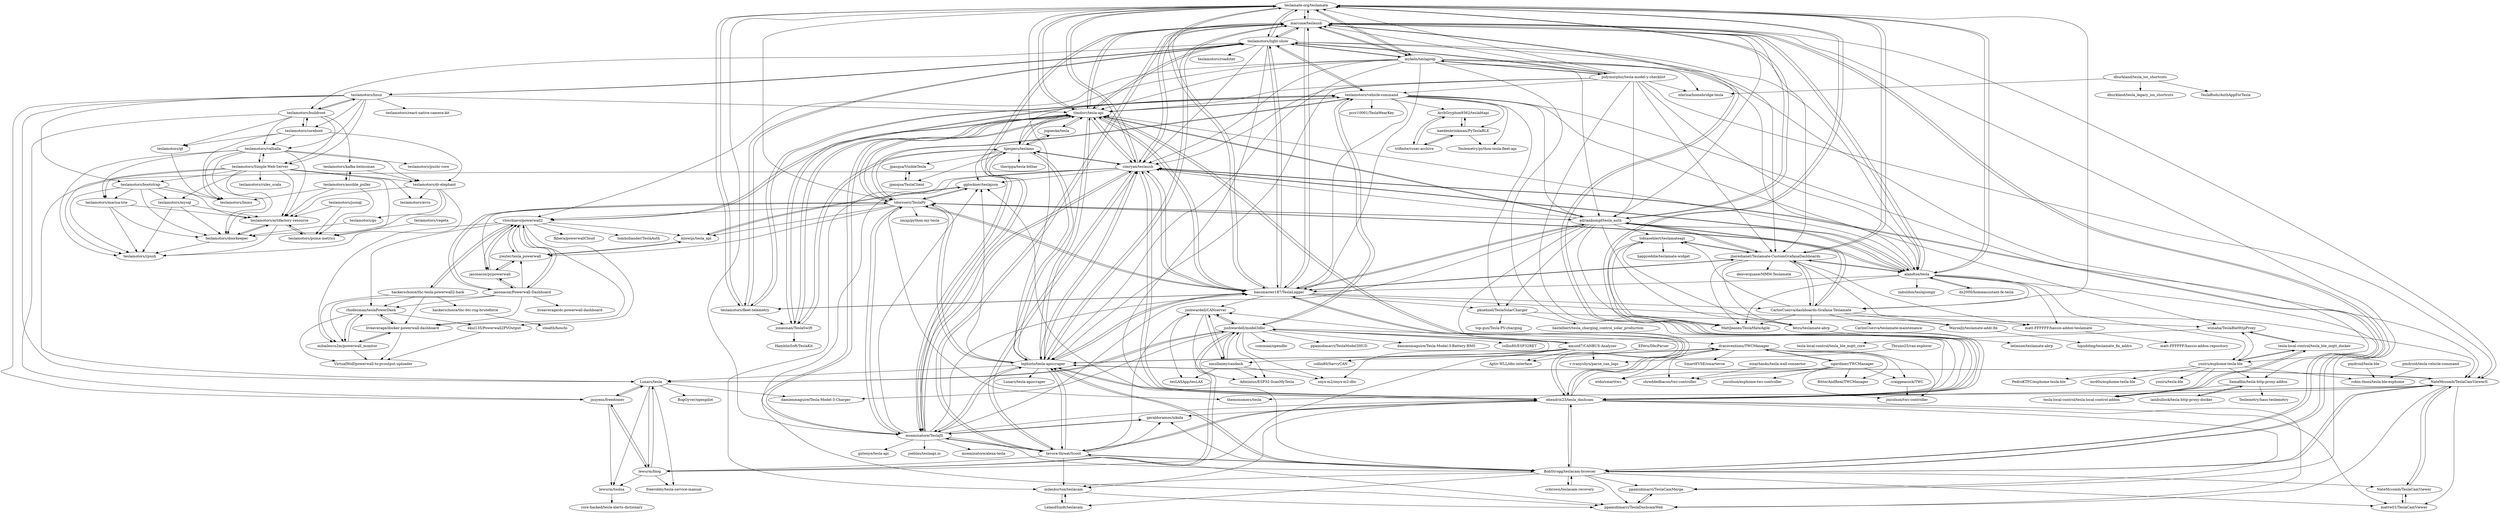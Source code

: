 digraph G {
"teslamate-org/teslamate" -> "marcone/teslausb"
"teslamate-org/teslamate" -> "teslamotors/light-show"
"teslamate-org/teslamate" -> "timdorr/tesla-api"
"teslamate-org/teslamate" -> "adriankumpf/tesla_auth"
"teslamate-org/teslamate" -> "bassmaster187/TeslaLogger"
"teslamate-org/teslamate" -> "jheredianet/Teslamate-CustomGrafanaDashboards"
"teslamate-org/teslamate" -> "ehendrix23/tesla_dashcam"
"teslamate-org/teslamate" -> "cimryan/teslausb"
"teslamate-org/teslamate" -> "alandtse/tesla"
"teslamate-org/teslamate" -> "lephisto/tesla-apiscraper"
"teslamate-org/teslamate" -> "CarlosCuezva/dashboards-Grafana-Teslamate"
"teslamate-org/teslamate" -> "mykeln/teslaprep"
"teslamate-org/teslamate" -> "tdorssers/TeslaPy"
"teslamate-org/teslamate" -> "mseminatore/TeslaJS"
"teslamate-org/teslamate" -> "teslamotors/fleet-telemetry"
"marcone/teslausb" -> "cimryan/teslausb"
"marcone/teslausb" -> "ehendrix23/tesla_dashcam"
"marcone/teslausb" -> "teslamate-org/teslamate"
"marcone/teslausb" -> "timdorr/tesla-api"
"marcone/teslausb" -> "BobStrogg/teslacam-browser"
"marcone/teslausb" -> "teslamotors/light-show"
"marcone/teslausb" -> "bassmaster187/TeslaLogger"
"marcone/teslausb" -> "lephisto/tesla-apiscraper"
"marcone/teslausb" -> "mykeln/teslaprep"
"marcone/teslausb" -> "tevora-threat/Scout"
"marcone/teslausb" -> "NateMccomb/TeslaCamViewerII"
"marcone/teslausb" -> "ppamidimarri/TeslaCamMerge"
"marcone/teslausb" -> "mseminatore/TeslaJS"
"marcone/teslausb" -> "jheredianet/Teslamate-CustomGrafanaDashboards"
"marcone/teslausb" -> "alandtse/tesla"
"ppamidimarri/TeslaCamMerge" -> "ppamidimarri/TeslaDashcamWeb"
"teslamotors/linux" -> "teslamotors/buildroot"
"teslamotors/linux" -> "teslamotors/coreboot"
"teslamotors/linux" -> "teslamotors/Simple-Web-Server"
"teslamotors/linux" -> "teslamotors/react-native-camera-kit" ["e"=1]
"teslamotors/linux" -> "teslamotors/valhalla"
"teslamotors/linux" -> "teslamotors/light-show"
"teslamotors/linux" -> "teslamotors/bootstrap"
"teslamotors/linux" -> "jnuyens/freedomev"
"teslamotors/linux" -> "timdorr/tesla-api"
"teslamotors/linux" -> "Lunars/tesla"
"rhodesman/teslaPowerDash" -> "liveaverage/docker-powerwall-dashboard"
"rhodesman/teslaPowerDash" -> "mihailescu2m/powerwall_monitor"
"rhodesman/teslaPowerDash" -> "ekul135/Powerwall2PVOutput"
"rhodesman/teslaPowerDash" -> "VirtualWolf/powerwall-to-pvoutput-uploader"
"lephisto/tesla-apiscraper" -> "cimryan/teslausb"
"lephisto/tesla-apiscraper" -> "ehendrix23/tesla_dashcam"
"lephisto/tesla-apiscraper" -> "BobStrogg/teslacam-browser"
"lephisto/tesla-apiscraper" -> "bassmaster187/TeslaLogger"
"lephisto/tesla-apiscraper" -> "gglockner/teslajson"
"lephisto/tesla-apiscraper" -> "NateMccomb/TeslaCamViewerII"
"lephisto/tesla-apiscraper" -> "marcone/teslausb"
"lephisto/tesla-apiscraper" -> "timdorr/tesla-api"
"lephisto/tesla-apiscraper" -> "dracoventions/TWCManager"
"lephisto/tesla-apiscraper" -> "tdorssers/TeslaPy"
"lephisto/tesla-apiscraper" -> "mseminatore/TeslaJS"
"lephisto/tesla-apiscraper" -> "hjespers/teslams"
"lephisto/tesla-apiscraper" -> "Lunars/tesla"
"lephisto/tesla-apiscraper" -> "Lunars/tesla-apiscraper"
"lephisto/tesla-apiscraper" -> "tevora-threat/Scout"
"bassmaster187/TeslaLogger" -> "teslamate-org/teslamate"
"bassmaster187/TeslaLogger" -> "lephisto/tesla-apiscraper"
"bassmaster187/TeslaLogger" -> "cimryan/teslausb"
"bassmaster187/TeslaLogger" -> "marcone/teslausb"
"bassmaster187/TeslaLogger" -> "jheredianet/Teslamate-CustomGrafanaDashboards"
"bassmaster187/TeslaLogger" -> "timdorr/tesla-api"
"bassmaster187/TeslaLogger" -> "ehendrix23/tesla_dashcam"
"bassmaster187/TeslaLogger" -> "adriankumpf/tesla_auth"
"bassmaster187/TeslaLogger" -> "tdorssers/TeslaPy"
"bassmaster187/TeslaLogger" -> "teslamotors/fleet-telemetry"
"bassmaster187/TeslaLogger" -> "NateMccomb/TeslaCamViewerII"
"bassmaster187/TeslaLogger" -> "teslamotors/light-show"
"bassmaster187/TeslaLogger" -> "joshwardell/CANserver"
"bassmaster187/TeslaLogger" -> "pkuehnel/TeslaSolarCharger"
"bassmaster187/TeslaLogger" -> "CarlosCuezva/dashboards-Grafana-Teslamate"
"mykeln/teslaprep" -> "marcone/teslausb"
"mykeln/teslaprep" -> "polymorphic/tesla-model-y-checklist"
"mykeln/teslaprep" -> "teslamotors/light-show"
"mykeln/teslaprep" -> "teslamate-org/teslamate"
"mykeln/teslaprep" -> "ehendrix23/tesla_dashcam"
"mykeln/teslaprep" -> "timdorr/tesla-api"
"mykeln/teslaprep" -> "cimryan/teslausb"
"mykeln/teslaprep" -> "adriankumpf/tesla_auth"
"mykeln/teslaprep" -> "lephisto/tesla-apiscraper"
"mykeln/teslaprep" -> "alandtse/tesla"
"mykeln/teslaprep" -> "hjespers/teslams"
"mykeln/teslaprep" -> "bassmaster187/TeslaLogger"
"mykeln/teslaprep" -> "nfarina/homebridge-tesla"
"mykeln/teslaprep" -> "NateMccomb/TeslaCamViewerII"
"mykeln/teslaprep" -> "vloschiavo/powerwall2"
"cimryan/teslausb" -> "marcone/teslausb"
"cimryan/teslausb" -> "ehendrix23/tesla_dashcam"
"cimryan/teslausb" -> "lephisto/tesla-apiscraper"
"cimryan/teslausb" -> "tevora-threat/Scout"
"cimryan/teslausb" -> "BobStrogg/teslacam-browser"
"cimryan/teslausb" -> "timdorr/tesla-api"
"cimryan/teslausb" -> "milesburton/teslacam"
"cimryan/teslausb" -> "bassmaster187/TeslaLogger"
"cimryan/teslausb" -> "mseminatore/TeslaJS"
"cimryan/teslausb" -> "ppamidimarri/TeslaDashcamWeb"
"cimryan/teslausb" -> "gglockner/teslajson"
"cimryan/teslausb" -> "alandtse/tesla"
"cimryan/teslausb" -> "teslamate-org/teslamate"
"cimryan/teslausb" -> "Lunars/tesla"
"cimryan/teslausb" -> "hjespers/teslams"
"ehendrix23/tesla_dashcam" -> "BobStrogg/teslacam-browser"
"ehendrix23/tesla_dashcam" -> "marcone/teslausb"
"ehendrix23/tesla_dashcam" -> "cimryan/teslausb"
"ehendrix23/tesla_dashcam" -> "lephisto/tesla-apiscraper"
"ehendrix23/tesla_dashcam" -> "NateMccomb/TeslaCamViewerII"
"ehendrix23/tesla_dashcam" -> "timdorr/tesla-api"
"ehendrix23/tesla_dashcam" -> "teslamate-org/teslamate"
"ehendrix23/tesla_dashcam" -> "tevora-threat/Scout"
"ehendrix23/tesla_dashcam" -> "mattw01/TeslaCamViewer"
"ehendrix23/tesla_dashcam" -> "milesburton/teslacam"
"ehendrix23/tesla_dashcam" -> "ppamidimarri/TeslaDashcamWeb"
"ehendrix23/tesla_dashcam" -> "ppamidimarri/TeslaCamMerge"
"ehendrix23/tesla_dashcam" -> "bassmaster187/TeslaLogger"
"ehendrix23/tesla_dashcam" -> "geraldoramos/nikola"
"ehendrix23/tesla_dashcam" -> "dracoventions/TWCManager"
"BobStrogg/teslacam-browser" -> "ehendrix23/tesla_dashcam"
"BobStrogg/teslacam-browser" -> "mattw01/TeslaCamViewer"
"BobStrogg/teslacam-browser" -> "NateMccomb/TeslaCamViewerII"
"BobStrogg/teslacam-browser" -> "lephisto/tesla-apiscraper"
"BobStrogg/teslacam-browser" -> "ccbrown/teslacam-recovery"
"BobStrogg/teslacam-browser" -> "marcone/teslausb"
"BobStrogg/teslacam-browser" -> "cimryan/teslausb"
"BobStrogg/teslacam-browser" -> "geraldoramos/nikola"
"BobStrogg/teslacam-browser" -> "tevora-threat/Scout"
"BobStrogg/teslacam-browser" -> "NateMccomb/TeslaCamViewer"
"BobStrogg/teslacam-browser" -> "LelandSindt/teslacam"
"BobStrogg/teslacam-browser" -> "milesburton/teslacam"
"BobStrogg/teslacam-browser" -> "gglockner/teslajson"
"BobStrogg/teslacam-browser" -> "ppamidimarri/TeslaDashcamWeb"
"BobStrogg/teslacam-browser" -> "ppamidimarri/TeslaCamMerge"
"lewurm/blog" -> "Lunars/tesla"
"lewurm/blog" -> "lewurm/toolsa"
"lewurm/blog" -> "jnuyens/freedomev"
"lewurm/blog" -> "freerobby/tesla-service-manual"
"lewurm/blog" -> "joshwardell/model3dbc"
"teslamotors/buildroot" -> "teslamotors/linux"
"teslamotors/buildroot" -> "teslamotors/coreboot"
"teslamotors/buildroot" -> "teslamotors/Simple-Web-Server"
"teslamotors/buildroot" -> "teslamotors/valhalla"
"teslamotors/buildroot" -> "teslamotors/qt"
"teslamotors/buildroot" -> "jnuyens/freedomev"
"teslamotors/buildroot" -> "teslamotors/kafka-helmsman"
"amund7/CANBUS-Analyzer" -> "joshwardell/model3dbc"
"amund7/CANBUS-Analyzer" -> "joshwardell/CANserver"
"amund7/CANBUS-Analyzer" -> "onyx-m2/onyx-m2-dbc"
"amund7/CANBUS-Analyzer" -> "Aptiv-WLL/dbc-interface"
"amund7/CANBUS-Analyzer" -> "v-ivanyshyn/parse_can_logs"
"amund7/CANBUS-Analyzer" -> "collin80/SavvyCAN" ["e"=1]
"amund7/CANBUS-Analyzer" -> "nmullaney/candash"
"amund7/CANBUS-Analyzer" -> "lewurm/blog"
"joshwardell/model3dbc" -> "amund7/CANBUS-Analyzer"
"joshwardell/model3dbc" -> "joshwardell/CANserver"
"joshwardell/model3dbc" -> "onyx-m2/onyx-m2-dbc"
"joshwardell/model3dbc" -> "nmullaney/candash"
"joshwardell/model3dbc" -> "lewurm/blog"
"joshwardell/model3dbc" -> "Lunars/tesla"
"joshwardell/model3dbc" -> "damienmaguire/Tesla-Model-3-Battery-BMS" ["e"=1]
"joshwardell/model3dbc" -> "damienmaguire/Tesla-Model-3-Charger" ["e"=1]
"joshwardell/model3dbc" -> "collin80/ESP32RET" ["e"=1]
"joshwardell/model3dbc" -> "Adminius/ESP32-ScanMyTesla"
"joshwardell/model3dbc" -> "commaai/opendbc" ["e"=1]
"joshwardell/model3dbc" -> "collin80/SavvyCAN" ["e"=1]
"joshwardell/model3dbc" -> "ppamidimarri/TeslaModel3HUD"
"joshwardell/model3dbc" -> "teslamotors/vehicle-command"
"joshwardell/model3dbc" -> "dracoventions/TWCManager"
"mlowijs/tesla_api" -> "gglockner/teslajson"
"mlowijs/tesla_api" -> "jrester/tesla_powerwall"
"jpasqua/VisibleTesla" -> "jpasqua/TeslaClient"
"vloschiavo/powerwall2" -> "jrester/tesla_powerwall"
"vloschiavo/powerwall2" -> "jasonacox/pypowerwall"
"vloschiavo/powerwall2" -> "jasonacox/Powerwall-Dashboard"
"vloschiavo/powerwall2" -> "rhodesman/teslaPowerDash"
"vloschiavo/powerwall2" -> "mlowijs/tesla_api"
"vloschiavo/powerwall2" -> "mihailescu2m/powerwall_monitor"
"vloschiavo/powerwall2" -> "hackerschoice/thc-tesla-powerwall2-hack"
"vloschiavo/powerwall2" -> "liveaverage/docker-powerwall-dashboard"
"vloschiavo/powerwall2" -> "ekul135/Powerwall2PVOutput"
"vloschiavo/powerwall2" -> "fkhera/powerwallCloud"
"vloschiavo/powerwall2" -> "tomhollander/TeslaAuth"
"vloschiavo/powerwall2" -> "timdorr/tesla-api"
"teslamotors/ansible_puller" -> "teslamotors/kafka-helmsman"
"teslamotors/ansible_puller" -> "teslamotors/artifactory-resource"
"teslamotors/ansible_puller" -> "teslamotors/puma-metrics"
"teslamotors/ansible_puller" -> "teslamotors/lmms"
"Lunars/tesla" -> "lewurm/blog"
"Lunars/tesla" -> "jnuyens/freedomev"
"Lunars/tesla" -> "joshwardell/model3dbc"
"Lunars/tesla" -> "lewurm/toolsa"
"Lunars/tesla" -> "BogGyver/openpilot" ["e"=1]
"Lunars/tesla" -> "freerobby/tesla-service-manual"
"Lunars/tesla" -> "damienmaguire/Tesla-Model-3-Charger" ["e"=1]
"ccbrown/teslacam-recovery" -> "BobStrogg/teslacam-browser"
"milesburton/teslacam" -> "LelandSindt/teslacam"
"milesburton/teslacam" -> "ppamidimarri/TeslaDashcamWeb"
"teslamotors/jsonql" -> "teslamotors/artifactory-resource"
"teslamotors/jsonql" -> "teslamotors/puma-metrics"
"jpasqua/TeslaClient" -> "jpasqua/VisibleTesla"
"jnuyens/freedomev" -> "Lunars/tesla"
"jnuyens/freedomev" -> "lewurm/blog"
"jnuyens/freedomev" -> "lewurm/toolsa"
"ekul135/Powerwall2PVOutput" -> "VirtualWolf/powerwall-to-pvoutput-uploader"
"jrester/tesla_powerwall" -> "jasonacox/pypowerwall"
"jrester/tesla_powerwall" -> "vloschiavo/powerwall2"
"jrester/tesla_powerwall" -> "mlowijs/tesla_api"
"liveaverage/docker-powerwall-dashboard" -> "mihailescu2m/powerwall_monitor"
"liveaverage/docker-powerwall-dashboard" -> "rhodesman/teslaPowerDash"
"liveaverage/docker-powerwall-dashboard" -> "VirtualWolf/powerwall-to-pvoutput-uploader"
"mattw01/TeslaCamViewer" -> "NateMccomb/TeslaCamViewer"
"dracoventions/TWCManager" -> "ngardiner/TWCManager"
"dracoventions/TWCManager" -> "wido/smarttwc"
"dracoventions/TWCManager" -> "BitterAndReal/TWCManager"
"dracoventions/TWCManager" -> "lephisto/tesla-apiscraper"
"dracoventions/TWCManager" -> "jnicolson/twc-controller"
"dracoventions/TWCManager" -> "shreddedbacon/twc-controller"
"dracoventions/TWCManager" -> "SmartEVSE/smartevse" ["e"=1]
"dracoventions/TWCManager" -> "craigpeacock/TWC"
"LelandSindt/teslacam" -> "milesburton/teslacam"
"NateMccomb/TeslaCamViewer" -> "mattw01/TeslaCamViewer"
"NateMccomb/TeslaCamViewer" -> "NateMccomb/TeslaCamViewerII"
"geraldoramos/nikola" -> "mseminatore/TeslaJS"
"lewurm/toolsa" -> "core-hacked/tesla-alerts-dictionary"
"teslamotors/dr-elephant" -> "teslamotors/doorkeeper"
"teslamotors/dr-elephant" -> "teslamotors/go"
"teslamotors/dr-elephant" -> "teslamotors/rpush"
"teslamotors/dr-elephant" -> "teslamotors/avro"
"teslamotors/dr-elephant" -> "teslamotors/artifactory-resource"
"ppamidimarri/TeslaDashcamWeb" -> "ppamidimarri/TeslaCamMerge"
"teslamotors/artifactory-resource" -> "teslamotors/rpush"
"teslamotors/artifactory-resource" -> "teslamotors/doorkeeper"
"teslamotors/artifactory-resource" -> "teslamotors/puma-metrics"
"teslamotors/puma-metrics" -> "teslamotors/artifactory-resource"
"teslamotors/go" -> "teslamotors/doorkeeper"
"tdorssers/TeslaPy" -> "timdorr/tesla-api"
"tdorssers/TeslaPy" -> "gglockner/teslajson"
"tdorssers/TeslaPy" -> "mlowijs/tesla_api"
"tdorssers/TeslaPy" -> "adriankumpf/tesla_auth"
"tdorssers/TeslaPy" -> "jrester/tesla_powerwall"
"tdorssers/TeslaPy" -> "jasonacox/pypowerwall"
"tdorssers/TeslaPy" -> "lephisto/tesla-apiscraper"
"tdorssers/TeslaPy" -> "zmsp/python-my-tesla"
"tdorssers/TeslaPy" -> "bassmaster187/TeslaLogger"
"tdorssers/TeslaPy" -> "jasonacox/Powerwall-Dashboard"
"tdorssers/TeslaPy" -> "teslamotors/vehicle-command"
"tdorssers/TeslaPy" -> "mseminatore/TeslaJS"
"tdorssers/TeslaPy" -> "themonomers/tesla"
"tdorssers/TeslaPy" -> "alandtse/tesla"
"tdorssers/TeslaPy" -> "vloschiavo/powerwall2"
"polymorphic/tesla-model-y-checklist" -> "mykeln/teslaprep"
"polymorphic/tesla-model-y-checklist" -> "marcone/teslausb"
"polymorphic/tesla-model-y-checklist" -> "teslamate-org/teslamate"
"polymorphic/tesla-model-y-checklist" -> "teslamotors/light-show"
"polymorphic/tesla-model-y-checklist" -> "NateMccomb/TeslaCamViewerII"
"polymorphic/tesla-model-y-checklist" -> "cimryan/teslausb"
"polymorphic/tesla-model-y-checklist" -> "timdorr/tesla-api"
"polymorphic/tesla-model-y-checklist" -> "jheredianet/Teslamate-CustomGrafanaDashboards"
"polymorphic/tesla-model-y-checklist" -> "alandtse/tesla"
"polymorphic/tesla-model-y-checklist" -> "adriankumpf/tesla_auth"
"polymorphic/tesla-model-y-checklist" -> "nfarina/homebridge-tesla"
"polymorphic/tesla-model-y-checklist" -> "lephisto/tesla-apiscraper"
"polymorphic/tesla-model-y-checklist" -> "teslamotors/vehicle-command"
"polymorphic/tesla-model-y-checklist" -> "ehendrix23/tesla_dashcam"
"tevora-threat/Scout" -> "mseminatore/TeslaJS"
"tevora-threat/Scout" -> "cimryan/teslausb"
"tevora-threat/Scout" -> "ehendrix23/tesla_dashcam"
"tevora-threat/Scout" -> "BobStrogg/teslacam-browser"
"tevora-threat/Scout" -> "marcone/teslausb"
"tevora-threat/Scout" -> "geraldoramos/nikola"
"tevora-threat/Scout" -> "lephisto/tesla-apiscraper"
"tevora-threat/Scout" -> "milesburton/teslacam"
"tevora-threat/Scout" -> "joshwardell/CANserver"
"tevora-threat/Scout" -> "ppamidimarri/TeslaDashcamWeb"
"tevora-threat/Scout" -> "lewurm/blog"
"dburkland/tesla_ios_shortcuts" -> "dburkland/tesla_legacy_ios_shortcuts"
"dburkland/tesla_ios_shortcuts" -> "TeslaBuds/AuthAppForTesla"
"dburkland/tesla_ios_shortcuts" -> "nfarina/homebridge-tesla"
"ngardiner/TWCManager" -> "dracoventions/TWCManager"
"ngardiner/TWCManager" -> "jnicolson/twc-controller"
"ngardiner/TWCManager" -> "craigpeacock/TWC"
"ngardiner/TWCManager" -> "wido/smarttwc"
"ngardiner/TWCManager" -> "BitterAndReal/TWCManager"
"ngardiner/TWCManager" -> "jnicolson/esphome-twc-controller"
"ngardiner/TWCManager" -> "shreddedbacon/twc-controller"
"MattJeanes/TeslaMateAgile" -> "tobiasehlert/teslamateapi"
"teslamotors/kafka-helmsman" -> "teslamotors/ansible_puller"
"teslamotors/kafka-helmsman" -> "teslamotors/dr-elephant"
"hackerschoice/thc-btc-rng-bruteforce" -> "stealth/hoschi"
"hackerschoice/thc-tesla-powerwall2-hack" -> "vloschiavo/powerwall2"
"hackerschoice/thc-tesla-powerwall2-hack" -> "mihailescu2m/powerwall_monitor"
"hackerschoice/thc-tesla-powerwall2-hack" -> "hackerschoice/thc-btc-rng-bruteforce"
"hackerschoice/thc-tesla-powerwall2-hack" -> "liveaverage/docker-powerwall-dashboard"
"hackerschoice/thc-tesla-powerwall2-hack" -> "rhodesman/teslaPowerDash"
"NateMccomb/TeslaCamViewerII" -> "NateMccomb/TeslaCamViewer"
"NateMccomb/TeslaCamViewerII" -> "BobStrogg/teslacam-browser"
"NateMccomb/TeslaCamViewerII" -> "ehendrix23/tesla_dashcam"
"NateMccomb/TeslaCamViewerII" -> "mattw01/TeslaCamViewer"
"NateMccomb/TeslaCamViewerII" -> "themonomers/tesla"
"NateMccomb/TeslaCamViewerII" -> "lephisto/tesla-apiscraper"
"NateMccomb/TeslaCamViewerII" -> "ppamidimarri/TeslaDashcamWeb"
"teslamotors/coreboot" -> "teslamotors/buildroot"
"teslamotors/coreboot" -> "teslamotors/qt"
"teslamotors/coreboot" -> "teslamotors/lmms"
"teslamotors/coreboot" -> "teslamotors/dr-elephant"
"teslamotors/coreboot" -> "teslamotors/valhalla"
"joshwardell/CANserver" -> "nmullaney/candash"
"joshwardell/CANserver" -> "joshwardell/model3dbc"
"joshwardell/CANserver" -> "tesLAXApp/tesLAX"
"joshwardell/CANserver" -> "Adminius/ESP32-ScanMyTesla"
"teslamotors/qt" -> "teslamotors/lmms"
"mihailescu2m/powerwall_monitor" -> "liveaverage/docker-powerwall-dashboard"
"mihailescu2m/powerwall_monitor" -> "rhodesman/teslaPowerDash"
"mihailescu2m/powerwall_monitor" -> "VirtualWolf/powerwall-to-pvoutput-uploader"
"craigpeacock/TWC" -> "jnicolson/twc-controller"
"teslamotors/doorkeeper" -> "teslamotors/rpush"
"teslamotors/doorkeeper" -> "teslamotors/artifactory-resource"
"Tbruno25/can-explorer" -> "v-ivanyshyn/parse_can_logs"
"alandtse/tesla" -> "ds2000/homeassistant-fe-tesla"
"alandtse/tesla" -> "zabuldon/teslajsonpy"
"alandtse/tesla" -> "adriankumpf/tesla_auth"
"alandtse/tesla" -> "jheredianet/Teslamate-CustomGrafanaDashboards"
"alandtse/tesla" -> "yoziru/esphome-tesla-ble"
"alandtse/tesla" -> "cimryan/teslausb"
"alandtse/tesla" -> "teslamate-org/teslamate"
"alandtse/tesla" -> "matt-FFFFFF/hassio-addon-teslamate"
"alandtse/tesla" -> "llamafilm/tesla-http-proxy-addon"
"alandtse/tesla" -> "CarlosCuezva/dashboards-Grafana-Teslamate"
"alandtse/tesla" -> "tdorssers/TeslaPy"
"alandtse/tesla" -> "MattJeanes/TeslaMateAgile"
"alandtse/tesla" -> "timdorr/tesla-api"
"alandtse/tesla" -> "marcone/teslausb"
"alandtse/tesla" -> "bassmaster187/TeslaLogger"
"ArchGryphon9362/teslabtapi" -> "kaedenbrinkman/PyTeslaBLE"
"ArchGryphon9362/teslabtapi" -> "trifinite/vcsec-archive"
"tobiasehlert/teslamateapi" -> "fetzu/teslamate-abrp"
"tobiasehlert/teslamateapi" -> "MattJeanes/TeslaMateAgile"
"tobiasehlert/teslamateapi" -> "happyeddie/teslamate-widget"
"tobiasehlert/teslamateapi" -> "jheredianet/Teslamate-CustomGrafanaDashboards"
"matt-FFFFFF/hassio-addon-teslamate" -> "matt-FFFFFF/hassio-addon-repository"
"teslamotors/light-show" -> "teslamate-org/teslamate"
"teslamotors/light-show" -> "marcone/teslausb"
"teslamotors/light-show" -> "timdorr/tesla-api"
"teslamotors/light-show" -> "bassmaster187/TeslaLogger"
"teslamotors/light-show" -> "ehendrix23/tesla_dashcam"
"teslamotors/light-show" -> "mykeln/teslaprep"
"teslamotors/light-show" -> "cimryan/teslausb"
"teslamotors/light-show" -> "teslamotors/vehicle-command"
"teslamotors/light-show" -> "teslamotors/fleet-telemetry"
"teslamotors/light-show" -> "teslamotors/linux"
"teslamotors/light-show" -> "alandtse/tesla"
"teslamotors/light-show" -> "polymorphic/tesla-model-y-checklist"
"teslamotors/light-show" -> "teslamotors/roadster" ["e"=1]
"teslamotors/light-show" -> "teslamotors/buildroot"
"teslamotors/light-show" -> "jheredianet/Teslamate-CustomGrafanaDashboards"
"jasonacox/Powerwall-Dashboard" -> "jasonacox/pypowerwall"
"jasonacox/Powerwall-Dashboard" -> "vloschiavo/powerwall2"
"jasonacox/Powerwall-Dashboard" -> "mihailescu2m/powerwall_monitor"
"jasonacox/Powerwall-Dashboard" -> "rhodesman/teslaPowerDash"
"jasonacox/Powerwall-Dashboard" -> "liveaverage/dc-powerwall-dashboard"
"jasonacox/Powerwall-Dashboard" -> "jrester/tesla_powerwall"
"jasonacox/Powerwall-Dashboard" -> "liveaverage/docker-powerwall-dashboard"
"jasonacox/Powerwall-Dashboard" -> "tdorssers/TeslaPy"
"EFeru/DbcParser" -> "Aptiv-WLL/dbc-interface"
"jasonacox/pypowerwall" -> "jasonacox/Powerwall-Dashboard"
"jasonacox/pypowerwall" -> "jrester/tesla_powerwall"
"jasonacox/pypowerwall" -> "vloschiavo/powerwall2"
"adriankumpf/tesla_auth" -> "jheredianet/Teslamate-CustomGrafanaDashboards"
"adriankumpf/tesla_auth" -> "alandtse/tesla"
"adriankumpf/tesla_auth" -> "teslamate-org/teslamate"
"adriankumpf/tesla_auth" -> "CarlosCuezva/dashboards-Grafana-Teslamate"
"adriankumpf/tesla_auth" -> "fetzu/teslamate-abrp"
"adriankumpf/tesla_auth" -> "tdorssers/TeslaPy"
"adriankumpf/tesla_auth" -> "pkuehnel/TeslaSolarCharger"
"adriankumpf/tesla_auth" -> "bassmaster187/TeslaLogger"
"adriankumpf/tesla_auth" -> "timdorr/tesla-api"
"adriankumpf/tesla_auth" -> "MattJeanes/TeslaMateAgile"
"adriankumpf/tesla_auth" -> "tobiasehlert/teslamateapi"
"adriankumpf/tesla_auth" -> "cimryan/teslausb"
"adriankumpf/tesla_auth" -> "marcone/teslausb"
"adriankumpf/tesla_auth" -> "mseminatore/TeslaJS"
"adriankumpf/tesla_auth" -> "ehendrix23/tesla_dashcam"
"pkuehnel/TeslaSolarCharger" -> "wimaha/TeslaBleHttpProxy"
"pkuehnel/TeslaSolarCharger" -> "bastelbert/tesla_charging_control_solar_production"
"pkuehnel/TeslaSolarCharger" -> "top-gun/Tesla-PV-charging"
"nmullaney/candash" -> "joshwardell/CANserver"
"nmullaney/candash" -> "onyx-m2/onyx-m2-dbc"
"nmullaney/candash" -> "Adminius/ESP32-ScanMyTesla"
"nmullaney/candash" -> "tesLAXApp/tesLAX"
"nmullaney/candash" -> "joshwardell/model3dbc"
"fetzu/teslamate-abrp" -> "letienne/teslamate-abrp"
"kaedenbrinkman/PyTeslaBLE" -> "trifinite/vcsec-archive"
"kaedenbrinkman/PyTeslaBLE" -> "ArchGryphon9362/teslabtapi"
"kaedenbrinkman/PyTeslaBLE" -> "Teslemetry/python-tesla-fleet-api"
"trifinite/vcsec-archive" -> "kaedenbrinkman/PyTeslaBLE"
"trifinite/vcsec-archive" -> "ArchGryphon9362/teslabtapi"
"einarhauks/tesla-wall-connector" -> "shreddedbacon/twc-controller"
"gglockner/teslajson" -> "mlowijs/tesla_api"
"gglockner/teslajson" -> "tdorssers/TeslaPy"
"teslamotors/vegeta" -> "teslamotors/puma-metrics"
"jonasman/TeslaSwift" -> "HamblinSoft/TeslaKit"
"jonasman/TeslaSwift" -> "timdorr/tesla-api"
"jonasman/TeslaSwift" -> "hjespers/teslams"
"jonasman/TeslaSwift" -> "teslamotors/vehicle-command"
"jheredianet/Teslamate-CustomGrafanaDashboards" -> "CarlosCuezva/dashboards-Grafana-Teslamate"
"jheredianet/Teslamate-CustomGrafanaDashboards" -> "tobiasehlert/teslamateapi"
"jheredianet/Teslamate-CustomGrafanaDashboards" -> "fetzu/teslamate-abrp"
"jheredianet/Teslamate-CustomGrafanaDashboards" -> "adriankumpf/tesla_auth"
"jheredianet/Teslamate-CustomGrafanaDashboards" -> "MattJeanes/TeslaMateAgile"
"jheredianet/Teslamate-CustomGrafanaDashboards" -> "WayneJz/teslamate-addr-fix"
"jheredianet/Teslamate-CustomGrafanaDashboards" -> "matt-FFFFFF/hassio-addon-teslamate"
"jheredianet/Teslamate-CustomGrafanaDashboards" -> "teslamate-org/teslamate"
"jheredianet/Teslamate-CustomGrafanaDashboards" -> "alandtse/tesla"
"jheredianet/Teslamate-CustomGrafanaDashboards" -> "bassmaster187/TeslaLogger"
"jheredianet/Teslamate-CustomGrafanaDashboards" -> "denverquane/MMM-Teslamate"
"mseminatore/TeslaJS" -> "hjespers/teslams"
"mseminatore/TeslaJS" -> "timdorr/tesla-api"
"mseminatore/TeslaJS" -> "geraldoramos/nikola"
"mseminatore/TeslaJS" -> "tevora-threat/Scout"
"mseminatore/TeslaJS" -> "cimryan/teslausb"
"mseminatore/TeslaJS" -> "gglockner/teslajson"
"mseminatore/TeslaJS" -> "BobStrogg/teslacam-browser"
"mseminatore/TeslaJS" -> "lephisto/tesla-apiscraper"
"mseminatore/TeslaJS" -> "ehendrix23/tesla_dashcam"
"mseminatore/TeslaJS" -> "tdorssers/TeslaPy"
"mseminatore/TeslaJS" -> "marcone/teslausb"
"mseminatore/TeslaJS" -> "bassmaster187/TeslaLogger"
"mseminatore/TeslaJS" -> "gutenye/tesla-api"
"mseminatore/TeslaJS" -> "joeblau/teslaapi.io"
"mseminatore/TeslaJS" -> "mseminatore/alexa-tesla"
"CarlosCuezva/dashboards-Grafana-Teslamate" -> "jheredianet/Teslamate-CustomGrafanaDashboards"
"CarlosCuezva/dashboards-Grafana-Teslamate" -> "WayneJz/teslamate-addr-fix"
"CarlosCuezva/dashboards-Grafana-Teslamate" -> "matt-FFFFFF/hassio-addon-teslamate"
"CarlosCuezva/dashboards-Grafana-Teslamate" -> "fetzu/teslamate-abrp"
"CarlosCuezva/dashboards-Grafana-Teslamate" -> "CarlosCuezva/teslamate-maintenance"
"CarlosCuezva/dashboards-Grafana-Teslamate" -> "MattJeanes/TeslaMateAgile"
"CarlosCuezva/dashboards-Grafana-Teslamate" -> "tobiasehlert/teslamateapi"
"CarlosCuezva/dashboards-Grafana-Teslamate" -> "adriankumpf/tesla_auth"
"jsgoecke/tesla" -> "hjespers/teslams"
"jsgoecke/tesla" -> "timdorr/tesla-api"
"WayneJz/teslamate-addr-fix" -> "hipudding/teslamate_fix_addrs"
"teslamotors/fleet-telemetry" -> "teslamotors/vehicle-command"
"teslamotors/fleet-telemetry" -> "bassmaster187/TeslaLogger"
"teslamotors/fleet-telemetry" -> "teslamotors/light-show"
"teslamotors/fleet-telemetry" -> "teslamate-org/teslamate"
"teslamotors/fleet-telemetry" -> "jonasman/TeslaSwift"
"ds2000/homeassistant-fe-tesla" -> "alandtse/tesla"
"teslamotors/mysql" -> "teslamotors/rpush"
"teslamotors/mysql" -> "teslamotors/artifactory-resource"
"teslamotors/mysql" -> "teslamotors/doorkeeper"
"timdorr/tesla-api" -> "mseminatore/TeslaJS"
"timdorr/tesla-api" -> "hjespers/teslams"
"timdorr/tesla-api" -> "tdorssers/TeslaPy"
"timdorr/tesla-api" -> "marcone/teslausb"
"timdorr/tesla-api" -> "teslamate-org/teslamate"
"timdorr/tesla-api" -> "cimryan/teslausb"
"timdorr/tesla-api" -> "ehendrix23/tesla_dashcam"
"timdorr/tesla-api" -> "teslamotors/light-show"
"timdorr/tesla-api" -> "jonasman/TeslaSwift"
"timdorr/tesla-api" -> "lephisto/tesla-apiscraper"
"timdorr/tesla-api" -> "bassmaster187/TeslaLogger"
"timdorr/tesla-api" -> "jsgoecke/tesla"
"timdorr/tesla-api" -> "adriankumpf/tesla_auth"
"timdorr/tesla-api" -> "vloschiavo/powerwall2"
"timdorr/tesla-api" -> "teslamotors/vehicle-command"
"llamafilm/tesla-http-proxy-addon" -> "iainbullock/tesla-http-proxy-docker"
"llamafilm/tesla-http-proxy-addon" -> "Teslemetry/hass-teslemetry"
"llamafilm/tesla-http-proxy-addon" -> "tesla-local-control/tesla-local-control-addon"
"teslamotors/vehicle-command" -> "teslamotors/fleet-telemetry"
"teslamotors/vehicle-command" -> "jonasman/TeslaSwift"
"teslamotors/vehicle-command" -> "yoziru/esphome-tesla-ble"
"teslamotors/vehicle-command" -> "joshwardell/model3dbc"
"teslamotors/vehicle-command" -> "wimaha/TeslaBleHttpProxy"
"teslamotors/vehicle-command" -> "kaedenbrinkman/PyTeslaBLE"
"teslamotors/vehicle-command" -> "tdorssers/TeslaPy"
"teslamotors/vehicle-command" -> "timdorr/tesla-api"
"teslamotors/vehicle-command" -> "ArchGryphon9362/teslabtapi"
"teslamotors/vehicle-command" -> "Teslemetry/python-tesla-fleet-api"
"teslamotors/vehicle-command" -> "bassmaster187/TeslaLogger"
"teslamotors/vehicle-command" -> "pkuehnel/TeslaSolarCharger"
"teslamotors/vehicle-command" -> "pccr10001/TeslaWearKey"
"teslamotors/vehicle-command" -> "adriankumpf/tesla_auth"
"teslamotors/vehicle-command" -> "teslamotors/light-show"
"pmdroid/tesla-ble" -> "robin-thoni/tesla-ble-esphome"
"iainbullock/tesla-http-proxy-docker" -> "llamafilm/tesla-http-proxy-addon"
"tesla-local-control/tesla_ble_mqtt_docker" -> "tesla-local-control/tesla-local-control-addon"
"tesla-local-control/tesla_ble_mqtt_docker" -> "wimaha/TeslaBleHttpProxy"
"tesla-local-control/tesla_ble_mqtt_docker" -> "yoziru/esphome-tesla-ble"
"wimaha/TeslaBleHttpProxy" -> "tesla-local-control/tesla_ble_mqtt_docker"
"wimaha/TeslaBleHttpProxy" -> "tesla-local-control/tesla_ble_mqtt_core"
"tesla-local-control/tesla-local-control-addon" -> "tesla-local-control/tesla_ble_mqtt_docker"
"hjespers/teslams" -> "jpasqua/VisibleTesla"
"hjespers/teslams" -> "mseminatore/TeslaJS"
"hjespers/teslams" -> "timdorr/tesla-api"
"hjespers/teslams" -> "jsgoecke/tesla"
"hjespers/teslams" -> "jpasqua/TeslaClient"
"hjespers/teslams" -> "jonasman/TeslaSwift"
"hjespers/teslams" -> "gglockner/teslajson"
"hjespers/teslams" -> "cimryan/teslausb"
"hjespers/teslams" -> "therippa/tesla-bitbar"
"hjespers/teslams" -> "lephisto/tesla-apiscraper"
"yoziru/esphome-tesla-ble" -> "yoziru/tesla-ble"
"yoziru/esphome-tesla-ble" -> "tesla-local-control/tesla_ble_mqtt_docker"
"yoziru/esphome-tesla-ble" -> "tesla-local-control/tesla-local-control-addon"
"yoziru/esphome-tesla-ble" -> "PedroKTFC/esphome-tesla-ble"
"yoziru/esphome-tesla-ble" -> "wimaha/TeslaBleHttpProxy"
"yoziru/esphome-tesla-ble" -> "mrd0n/esphome-tesla-ble"
"yoziru/esphome-tesla-ble" -> "robin-thoni/tesla-ble-esphome"
"yoziru/esphome-tesla-ble" -> "llamafilm/tesla-http-proxy-addon"
"teslamotors/valhalla" -> "teslamotors/marisa-trie"
"teslamotors/valhalla" -> "teslamotors/pushr-core"
"teslamotors/valhalla" -> "teslamotors/rpush"
"teslamotors/valhalla" -> "teslamotors/artifactory-resource"
"teslamotors/valhalla" -> "teslamotors/doorkeeper"
"teslamotors/valhalla" -> "teslamotors/lmms"
"teslamotors/valhalla" -> "teslamotors/Simple-Web-Server"
"teslamotors/valhalla" -> "teslamotors/dr-elephant"
"teslamotors/bootstrap" -> "teslamotors/lmms"
"teslamotors/bootstrap" -> "teslamotors/rpush"
"teslamotors/bootstrap" -> "teslamotors/artifactory-resource"
"teslamotors/bootstrap" -> "teslamotors/doorkeeper"
"teslamotors/bootstrap" -> "teslamotors/mysql"
"teslamotors/bootstrap" -> "teslamotors/marisa-trie"
"pmdroid/tesla-vehicle-command" -> "robin-thoni/tesla-ble-esphome"
"teslamotors/Simple-Web-Server" -> "teslamotors/valhalla"
"teslamotors/Simple-Web-Server" -> "teslamotors/marisa-trie"
"teslamotors/Simple-Web-Server" -> "teslamotors/mysql"
"teslamotors/Simple-Web-Server" -> "teslamotors/artifactory-resource"
"teslamotors/Simple-Web-Server" -> "teslamotors/bootstrap"
"teslamotors/Simple-Web-Server" -> "teslamotors/rpush"
"teslamotors/Simple-Web-Server" -> "teslamotors/avro"
"teslamotors/Simple-Web-Server" -> "teslamotors/doorkeeper"
"teslamotors/Simple-Web-Server" -> "teslamotors/puma-metrics"
"teslamotors/Simple-Web-Server" -> "teslamotors/rules_scala"
"teslamotors/Simple-Web-Server" -> "teslamotors/dr-elephant"
"teslamotors/marisa-trie" -> "teslamotors/rpush"
"teslamotors/marisa-trie" -> "teslamotors/artifactory-resource"
"teslamotors/marisa-trie" -> "teslamotors/doorkeeper"
"teslamate-org/teslamate" ["l"="-14.977,-23.603"]
"marcone/teslausb" ["l"="-15.014,-23.614"]
"teslamotors/light-show" ["l"="-14.953,-23.648"]
"timdorr/tesla-api" ["l"="-15.02,-23.65"]
"adriankumpf/tesla_auth" ["l"="-14.977,-23.639"]
"bassmaster187/TeslaLogger" ["l"="-14.993,-23.625"]
"jheredianet/Teslamate-CustomGrafanaDashboards" ["l"="-14.943,-23.616"]
"ehendrix23/tesla_dashcam" ["l"="-15.03,-23.59"]
"cimryan/teslausb" ["l"="-15.011,-23.596"]
"alandtse/tesla" ["l"="-14.962,-23.627"]
"lephisto/tesla-apiscraper" ["l"="-15.034,-23.605"]
"CarlosCuezva/dashboards-Grafana-Teslamate" ["l"="-14.928,-23.622"]
"mykeln/teslaprep" ["l"="-15.031,-23.633"]
"tdorssers/TeslaPy" ["l"="-15.026,-23.668"]
"mseminatore/TeslaJS" ["l"="-15.05,-23.616"]
"teslamotors/fleet-telemetry" ["l"="-14.99,-23.673"]
"BobStrogg/teslacam-browser" ["l"="-15.055,-23.583"]
"tevora-threat/Scout" ["l"="-15.023,-23.569"]
"NateMccomb/TeslaCamViewerII" ["l"="-15.06,-23.602"]
"ppamidimarri/TeslaCamMerge" ["l"="-15.069,-23.586"]
"ppamidimarri/TeslaDashcamWeb" ["l"="-15.048,-23.57"]
"teslamotors/linux" ["l"="-14.868,-23.595"]
"teslamotors/buildroot" ["l"="-14.831,-23.592"]
"teslamotors/coreboot" ["l"="-14.806,-23.599"]
"teslamotors/Simple-Web-Server" ["l"="-14.8,-23.559"]
"teslamotors/react-native-camera-kit" ["l"="3.566,-28.21"]
"teslamotors/valhalla" ["l"="-14.797,-23.582"]
"teslamotors/bootstrap" ["l"="-14.802,-23.57"]
"jnuyens/freedomev" ["l"="-14.897,-23.548"]
"Lunars/tesla" ["l"="-14.938,-23.553"]
"rhodesman/teslaPowerDash" ["l"="-15.095,-23.744"]
"liveaverage/docker-powerwall-dashboard" ["l"="-15.081,-23.746"]
"mihailescu2m/powerwall_monitor" ["l"="-15.084,-23.759"]
"ekul135/Powerwall2PVOutput" ["l"="-15.108,-23.734"]
"VirtualWolf/powerwall-to-pvoutput-uploader" ["l"="-15.106,-23.751"]
"gglockner/teslajson" ["l"="-15.052,-23.648"]
"dracoventions/TWCManager" ["l"="-15.044,-23.525"]
"hjespers/teslams" ["l"="-15.068,-23.642"]
"Lunars/tesla-apiscraper" ["l"="-15.033,-23.552"]
"joshwardell/CANserver" ["l"="-14.989,-23.534"]
"pkuehnel/TeslaSolarCharger" ["l"="-14.969,-23.701"]
"polymorphic/tesla-model-y-checklist" ["l"="-15,-23.642"]
"nfarina/homebridge-tesla" ["l"="-15.102,-23.646"]
"vloschiavo/powerwall2" ["l"="-15.069,-23.716"]
"milesburton/teslacam" ["l"="-15.05,-23.553"]
"mattw01/TeslaCamViewer" ["l"="-15.086,-23.576"]
"geraldoramos/nikola" ["l"="-15.069,-23.569"]
"ccbrown/teslacam-recovery" ["l"="-15.101,-23.555"]
"NateMccomb/TeslaCamViewer" ["l"="-15.094,-23.59"]
"LelandSindt/teslacam" ["l"="-15.072,-23.543"]
"lewurm/blog" ["l"="-14.939,-23.531"]
"lewurm/toolsa" ["l"="-14.909,-23.527"]
"freerobby/tesla-service-manual" ["l"="-14.922,-23.522"]
"joshwardell/model3dbc" ["l"="-14.967,-23.542"]
"teslamotors/qt" ["l"="-14.793,-23.613"]
"teslamotors/kafka-helmsman" ["l"="-14.76,-23.592"]
"amund7/CANBUS-Analyzer" ["l"="-14.953,-23.491"]
"onyx-m2/onyx-m2-dbc" ["l"="-14.953,-23.509"]
"Aptiv-WLL/dbc-interface" ["l"="-14.926,-23.449"]
"v-ivanyshyn/parse_can_logs" ["l"="-14.956,-23.433"]
"collin80/SavvyCAN" ["l"="-14.544,-24.284"]
"nmullaney/candash" ["l"="-14.972,-23.512"]
"damienmaguire/Tesla-Model-3-Battery-BMS" ["l"="-12.822,18.889"]
"damienmaguire/Tesla-Model-3-Charger" ["l"="-12.808,18.88"]
"collin80/ESP32RET" ["l"="-14.464,-24.315"]
"Adminius/ESP32-ScanMyTesla" ["l"="-14.992,-23.513"]
"commaai/opendbc" ["l"="-14.567,-24.264"]
"ppamidimarri/TeslaModel3HUD" ["l"="-14.979,-23.487"]
"teslamotors/vehicle-command" ["l"="-14.97,-23.676"]
"mlowijs/tesla_api" ["l"="-15.06,-23.685"]
"jrester/tesla_powerwall" ["l"="-15.052,-23.705"]
"jpasqua/VisibleTesla" ["l"="-15.136,-23.659"]
"jpasqua/TeslaClient" ["l"="-15.118,-23.664"]
"jasonacox/pypowerwall" ["l"="-15.041,-23.722"]
"jasonacox/Powerwall-Dashboard" ["l"="-15.057,-23.734"]
"hackerschoice/thc-tesla-powerwall2-hack" ["l"="-15.106,-23.769"]
"fkhera/powerwallCloud" ["l"="-15.112,-23.718"]
"tomhollander/TeslaAuth" ["l"="-15.062,-23.761"]
"teslamotors/ansible_puller" ["l"="-14.742,-23.579"]
"teslamotors/artifactory-resource" ["l"="-14.769,-23.564"]
"teslamotors/puma-metrics" ["l"="-14.752,-23.559"]
"teslamotors/lmms" ["l"="-14.779,-23.591"]
"BogGyver/openpilot" ["l"="-14.295,-23.442"]
"teslamotors/jsonql" ["l"="-14.742,-23.544"]
"ngardiner/TWCManager" ["l"="-15.064,-23.488"]
"wido/smarttwc" ["l"="-15.081,-23.5"]
"BitterAndReal/TWCManager" ["l"="-15.044,-23.496"]
"jnicolson/twc-controller" ["l"="-15.054,-23.503"]
"shreddedbacon/twc-controller" ["l"="-15.048,-23.479"]
"SmartEVSE/smartevse" ["l"="-12.588,19.839"]
"craigpeacock/TWC" ["l"="-15.068,-23.507"]
"core-hacked/tesla-alerts-dictionary" ["l"="-14.892,-23.504"]
"teslamotors/dr-elephant" ["l"="-14.776,-23.573"]
"teslamotors/doorkeeper" ["l"="-14.779,-23.56"]
"teslamotors/go" ["l"="-14.762,-23.551"]
"teslamotors/rpush" ["l"="-14.787,-23.56"]
"teslamotors/avro" ["l"="-14.787,-23.546"]
"zmsp/python-my-tesla" ["l"="-15.018,-23.709"]
"themonomers/tesla" ["l"="-15.078,-23.629"]
"dburkland/tesla_ios_shortcuts" ["l"="-15.183,-23.651"]
"dburkland/tesla_legacy_ios_shortcuts" ["l"="-15.206,-23.663"]
"TeslaBuds/AuthAppForTesla" ["l"="-15.221,-23.647"]
"jnicolson/esphome-twc-controller" ["l"="-15.081,-23.466"]
"MattJeanes/TeslaMateAgile" ["l"="-14.923,-23.64"]
"tobiasehlert/teslamateapi" ["l"="-14.908,-23.63"]
"hackerschoice/thc-btc-rng-bruteforce" ["l"="-15.132,-23.803"]
"stealth/hoschi" ["l"="-15.146,-23.822"]
"tesLAXApp/tesLAX" ["l"="-14.992,-23.501"]
"Tbruno25/can-explorer" ["l"="-14.956,-23.391"]
"ds2000/homeassistant-fe-tesla" ["l"="-14.933,-23.59"]
"zabuldon/teslajsonpy" ["l"="-14.912,-23.669"]
"yoziru/esphome-tesla-ble" ["l"="-14.902,-23.712"]
"matt-FFFFFF/hassio-addon-teslamate" ["l"="-14.915,-23.604"]
"llamafilm/tesla-http-proxy-addon" ["l"="-14.887,-23.689"]
"ArchGryphon9362/teslabtapi" ["l"="-14.963,-23.747"]
"kaedenbrinkman/PyTeslaBLE" ["l"="-14.953,-23.734"]
"trifinite/vcsec-archive" ["l"="-14.95,-23.761"]
"fetzu/teslamate-abrp" ["l"="-14.911,-23.648"]
"happyeddie/teslamate-widget" ["l"="-14.877,-23.64"]
"matt-FFFFFF/hassio-addon-repository" ["l"="-14.895,-23.578"]
"teslamotors/roadster" ["l"="-53.092,-11.884"]
"liveaverage/dc-powerwall-dashboard" ["l"="-15.045,-23.765"]
"EFeru/DbcParser" ["l"="-14.908,-23.418"]
"wimaha/TeslaBleHttpProxy" ["l"="-14.928,-23.725"]
"bastelbert/tesla_charging_control_solar_production" ["l"="-14.972,-23.727"]
"top-gun/Tesla-PV-charging" ["l"="-14.984,-23.735"]
"letienne/teslamate-abrp" ["l"="-14.882,-23.66"]
"Teslemetry/python-tesla-fleet-api" ["l"="-14.959,-23.716"]
"einarhauks/tesla-wall-connector" ["l"="-15.055,-23.451"]
"teslamotors/vegeta" ["l"="-14.724,-23.551"]
"jonasman/TeslaSwift" ["l"="-15.03,-23.686"]
"HamblinSoft/TeslaKit" ["l"="-15.085,-23.699"]
"WayneJz/teslamate-addr-fix" ["l"="-14.898,-23.598"]
"denverquane/MMM-Teslamate" ["l"="-14.915,-23.577"]
"gutenye/tesla-api" ["l"="-15.104,-23.62"]
"joeblau/teslaapi.io" ["l"="-15.109,-23.6"]
"mseminatore/alexa-tesla" ["l"="-15.094,-23.611"]
"CarlosCuezva/teslamate-maintenance" ["l"="-14.889,-23.627"]
"jsgoecke/tesla" ["l"="-15.081,-23.668"]
"hipudding/teslamate_fix_addrs" ["l"="-14.875,-23.568"]
"teslamotors/mysql" ["l"="-14.777,-23.547"]
"iainbullock/tesla-http-proxy-docker" ["l"="-14.86,-23.7"]
"Teslemetry/hass-teslemetry" ["l"="-14.855,-23.686"]
"tesla-local-control/tesla-local-control-addon" ["l"="-14.882,-23.721"]
"pccr10001/TeslaWearKey" ["l"="-14.936,-23.707"]
"pmdroid/tesla-ble" ["l"="-14.858,-23.778"]
"robin-thoni/tesla-ble-esphome" ["l"="-14.868,-23.753"]
"tesla-local-control/tesla_ble_mqtt_docker" ["l"="-14.902,-23.734"]
"tesla-local-control/tesla_ble_mqtt_core" ["l"="-14.918,-23.751"]
"therippa/tesla-bitbar" ["l"="-15.126,-23.633"]
"yoziru/tesla-ble" ["l"="-14.868,-23.737"]
"PedroKTFC/esphome-tesla-ble" ["l"="-14.867,-23.721"]
"mrd0n/esphome-tesla-ble" ["l"="-14.887,-23.74"]
"teslamotors/marisa-trie" ["l"="-14.785,-23.57"]
"teslamotors/pushr-core" ["l"="-14.775,-23.605"]
"pmdroid/tesla-vehicle-command" ["l"="-14.846,-23.766"]
"teslamotors/rules_scala" ["l"="-14.796,-23.531"]
}